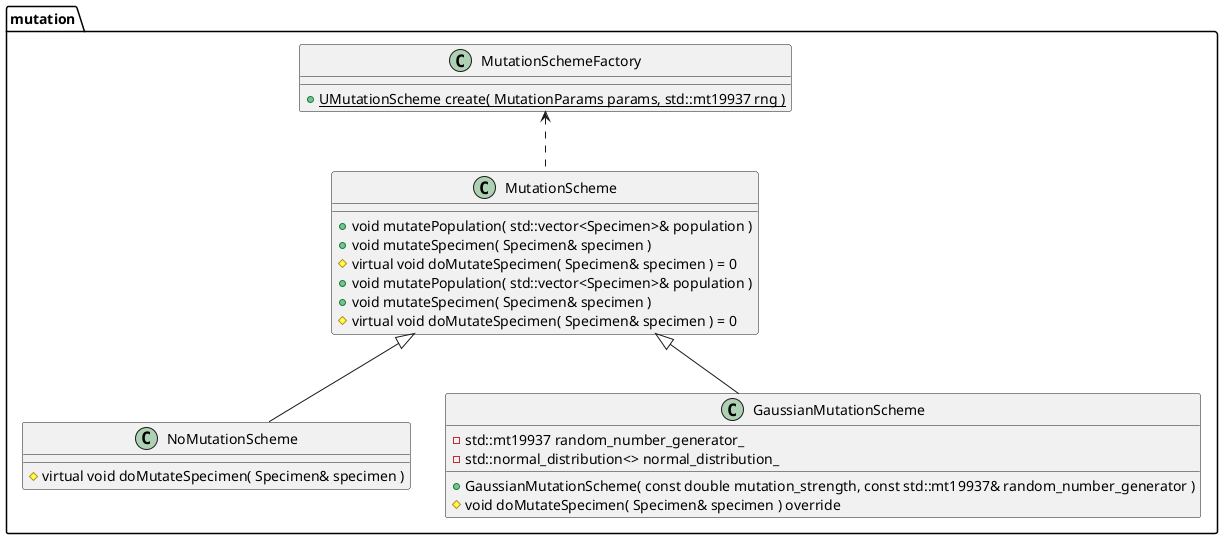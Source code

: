 @startuml
'https://plantuml.com/class-diagram

package mutation {
    class MutationScheme {
        + void mutatePopulation( std::vector<Specimen>& population )
        + void mutateSpecimen( Specimen& specimen )
        # virtual void doMutateSpecimen( Specimen& specimen ) = 0
    }

    class MutationSchemeFactory {
        + {static} UMutationScheme create( MutationParams params, std::mt19937 rng )
    }

    class MutationScheme {
        + void mutatePopulation( std::vector<Specimen>& population )
        + void mutateSpecimen( Specimen& specimen )
        # virtual void doMutateSpecimen( Specimen& specimen ) = 0
    }

    class NoMutationScheme {
        # virtual void doMutateSpecimen( Specimen& specimen )
    }

    class GaussianMutationScheme {
        + GaussianMutationScheme( const double mutation_strength, const std::mt19937& random_number_generator )
        # void doMutateSpecimen( Specimen& specimen ) override
        - std::mt19937 random_number_generator_
        - std::normal_distribution<> normal_distribution_
    }

    MutationScheme <|-- NoMutationScheme
    MutationScheme <|-- GaussianMutationScheme
    MutationSchemeFactory <.. MutationScheme
}

@enduml